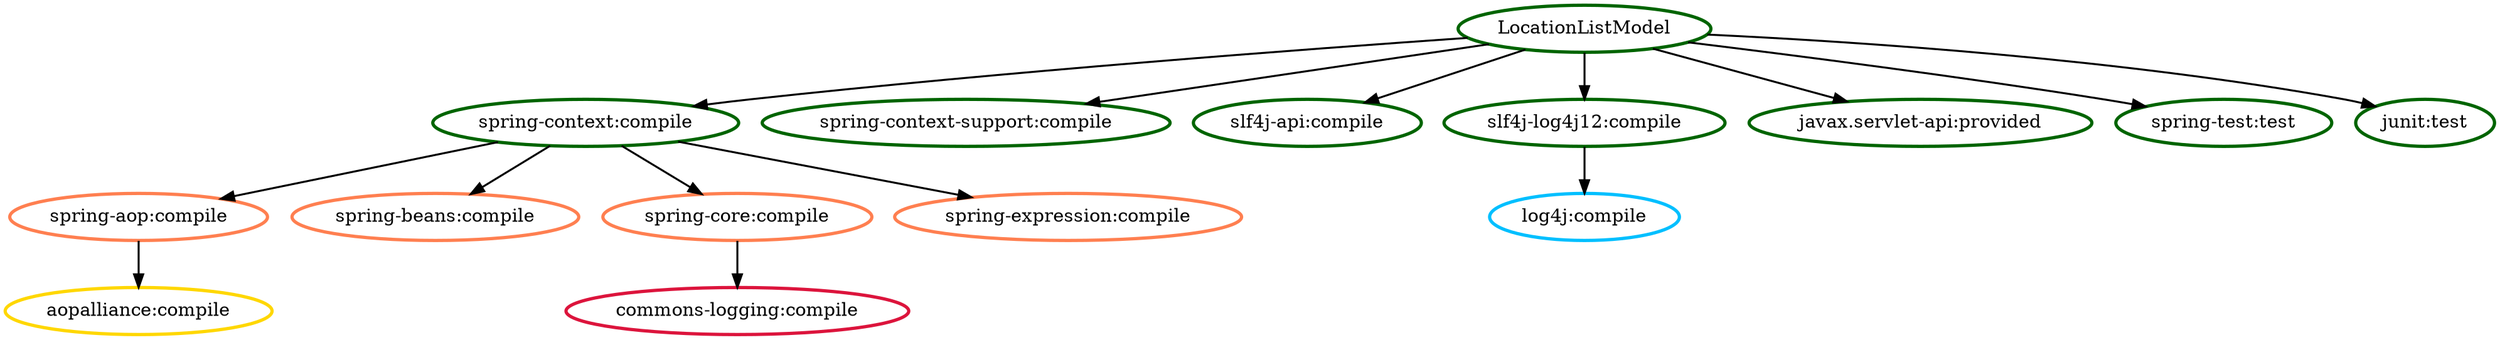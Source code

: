 digraph "com.djh.location.list:LocationListModel:jar:1.0-SNAPSHOT" { 
edge[arrowsize=1.0, penwidth=1.5];node[penwidth=2.5];
	 node[color=darkgreen] "LocationListModel" -> "spring-context:compile";
	 node[color=darkgreen] "LocationListModel" -> "spring-context-support:compile";
	 node[color=darkgreen] "LocationListModel" -> "slf4j-api:compile";
	 node[color=darkgreen] "LocationListModel" -> "slf4j-log4j12:compile";
	 node[color=darkgreen] "LocationListModel" -> "javax.servlet-api:provided";
	 node[color=darkgreen] "LocationListModel" -> "spring-test:test";
	 node[color=darkgreen] "LocationListModel" -> "junit:test";
	 node[color=coral] "spring-context:compile" -> "spring-aop:compile";
	 node[color=coral] "spring-context:compile" -> "spring-beans:compile";
	 node[color=coral] "spring-context:compile" -> "spring-core:compile";
	 node[color=coral] "spring-context:compile" -> "spring-expression:compile";
	 node[color=gold] "spring-aop:compile" -> "aopalliance:compile";
	 node[color=crimson] "spring-core:compile" -> "commons-logging:compile";
	 node[color=deepskyblue] "slf4j-log4j12:compile" -> "log4j:compile";
 } 